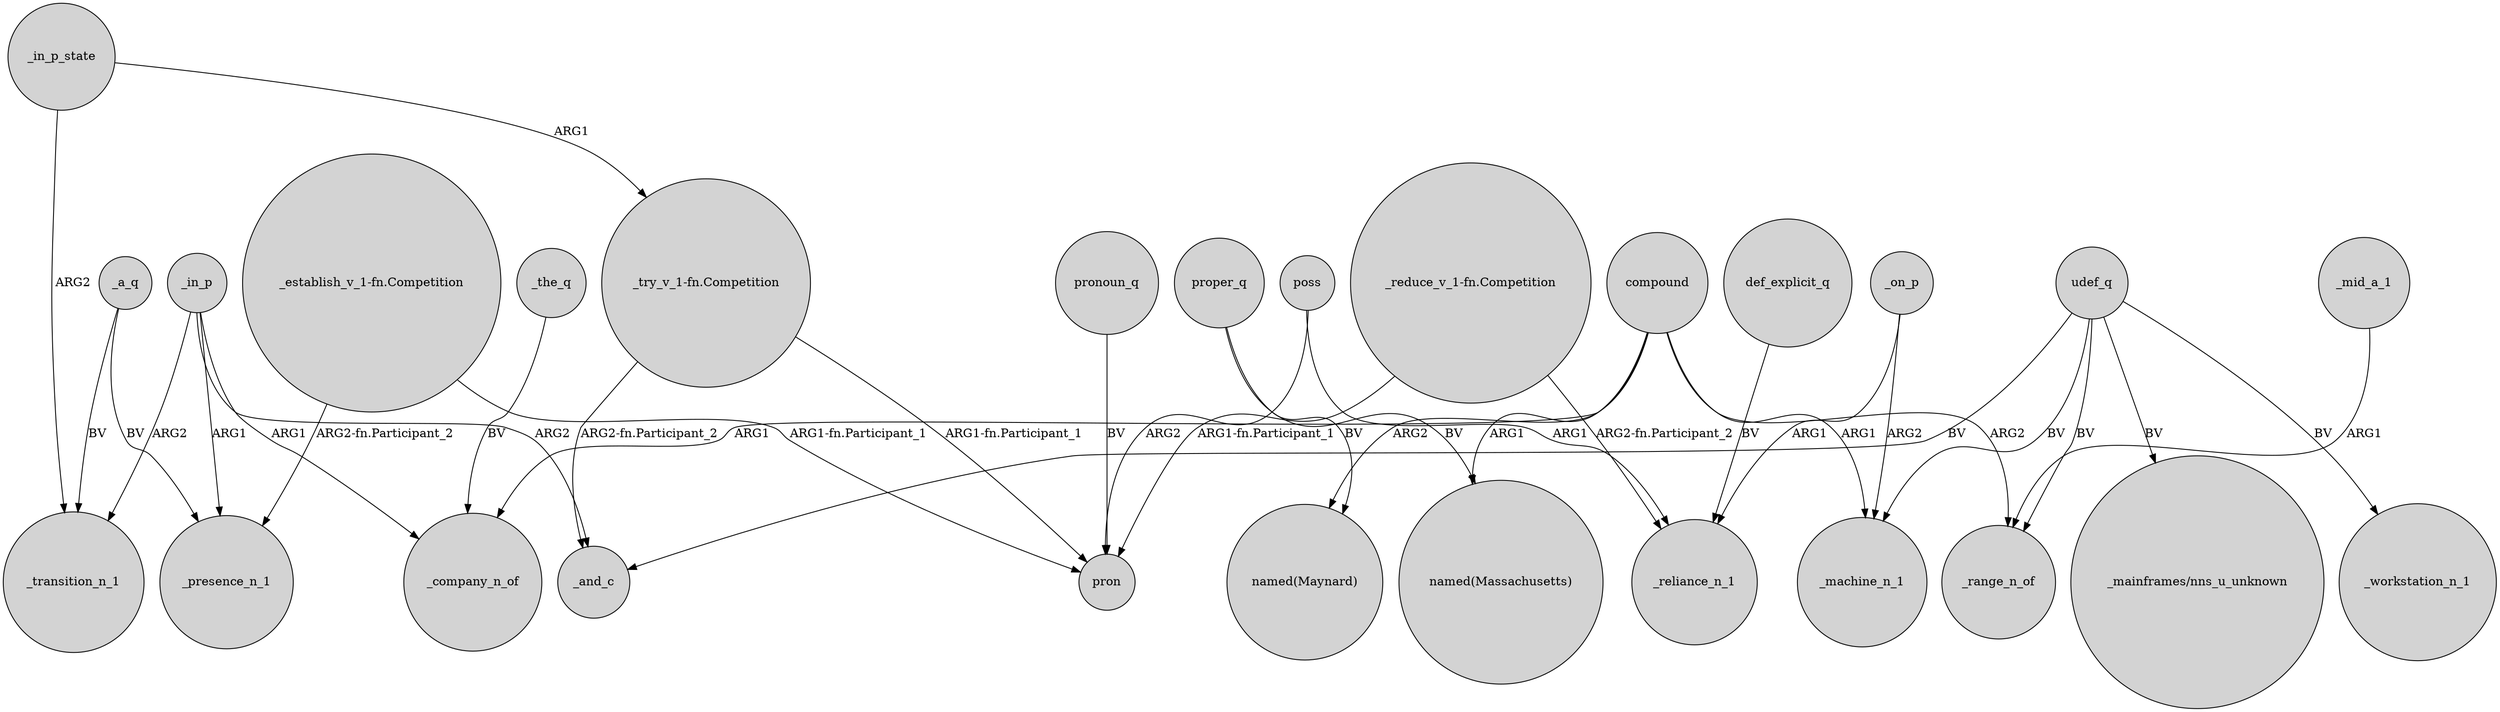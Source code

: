 digraph {
	node [shape=circle style=filled]
	_in_p -> _and_c [label=ARG2]
	_on_p -> _machine_n_1 [label=ARG2]
	compound -> _machine_n_1 [label=ARG1]
	_in_p_state -> "_try_v_1-fn.Competition" [label=ARG1]
	def_explicit_q -> _reliance_n_1 [label=BV]
	"_try_v_1-fn.Competition" -> pron [label="ARG1-fn.Participant_1"]
	proper_q -> "named(Massachusetts)" [label=BV]
	compound -> "named(Massachusetts)" [label=ARG1]
	_in_p -> _company_n_of [label=ARG1]
	compound -> _range_n_of [label=ARG2]
	compound -> "named(Maynard)" [label=ARG2]
	_in_p -> _presence_n_1 [label=ARG1]
	compound -> _company_n_of [label=ARG1]
	udef_q -> _and_c [label=BV]
	"_establish_v_1-fn.Competition" -> _presence_n_1 [label="ARG2-fn.Participant_2"]
	_in_p -> _transition_n_1 [label=ARG2]
	"_reduce_v_1-fn.Competition" -> pron [label="ARG1-fn.Participant_1"]
	_in_p_state -> _transition_n_1 [label=ARG2]
	pronoun_q -> pron [label=BV]
	poss -> pron [label=ARG2]
	"_try_v_1-fn.Competition" -> _and_c [label="ARG2-fn.Participant_2"]
	_mid_a_1 -> _range_n_of [label=ARG1]
	_on_p -> _reliance_n_1 [label=ARG1]
	udef_q -> _machine_n_1 [label=BV]
	udef_q -> _range_n_of [label=BV]
	poss -> _reliance_n_1 [label=ARG1]
	_a_q -> _presence_n_1 [label=BV]
	udef_q -> "_mainframes/nns_u_unknown" [label=BV]
	_a_q -> _transition_n_1 [label=BV]
	proper_q -> "named(Maynard)" [label=BV]
	udef_q -> _workstation_n_1 [label=BV]
	_the_q -> _company_n_of [label=BV]
	"_establish_v_1-fn.Competition" -> pron [label="ARG1-fn.Participant_1"]
	"_reduce_v_1-fn.Competition" -> _reliance_n_1 [label="ARG2-fn.Participant_2"]
}
